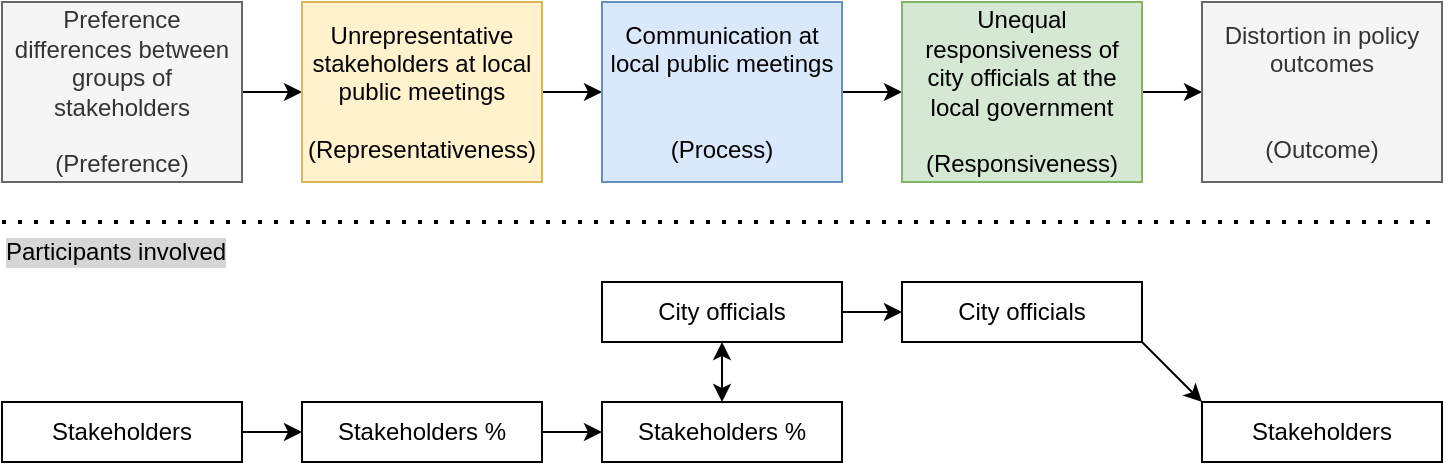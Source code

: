 <mxfile version="23.1.5" type="github">
  <diagram name="Page-1" id="Cs3PEmX1cTq5VMmg_b_n">
    <mxGraphModel dx="828" dy="551" grid="1" gridSize="10" guides="1" tooltips="1" connect="1" arrows="1" fold="1" page="1" pageScale="1" pageWidth="850" pageHeight="1100" math="0" shadow="0">
      <root>
        <mxCell id="0" />
        <mxCell id="1" parent="0" />
        <mxCell id="gPUhUYzJHijc3U4VqbK1-7" style="edgeStyle=orthogonalEdgeStyle;rounded=0;orthogonalLoop=1;jettySize=auto;html=1;exitX=1;exitY=0.5;exitDx=0;exitDy=0;" parent="1" source="gPUhUYzJHijc3U4VqbK1-2" target="gPUhUYzJHijc3U4VqbK1-3" edge="1">
          <mxGeometry relative="1" as="geometry" />
        </mxCell>
        <mxCell id="gPUhUYzJHijc3U4VqbK1-2" value="Preference differences between groups of stakeholders&lt;br&gt;&lt;br&gt;(Preference)" style="rounded=0;whiteSpace=wrap;html=1;fillColor=#f5f5f5;fontColor=#333333;strokeColor=#666666;" parent="1" vertex="1">
          <mxGeometry x="10" y="40" width="120" height="90" as="geometry" />
        </mxCell>
        <mxCell id="gPUhUYzJHijc3U4VqbK1-8" style="edgeStyle=orthogonalEdgeStyle;rounded=0;orthogonalLoop=1;jettySize=auto;html=1;exitX=1;exitY=0.5;exitDx=0;exitDy=0;entryX=0;entryY=0.5;entryDx=0;entryDy=0;" parent="1" source="gPUhUYzJHijc3U4VqbK1-3" target="gPUhUYzJHijc3U4VqbK1-4" edge="1">
          <mxGeometry relative="1" as="geometry" />
        </mxCell>
        <mxCell id="gPUhUYzJHijc3U4VqbK1-3" value="Unrepresentative stakeholders at local public meetings&lt;br&gt;&lt;br&gt;(Representativeness)" style="rounded=0;whiteSpace=wrap;html=1;fillColor=#fff2cc;strokeColor=#d6b656;" parent="1" vertex="1">
          <mxGeometry x="160" y="40" width="120" height="90" as="geometry" />
        </mxCell>
        <mxCell id="gPUhUYzJHijc3U4VqbK1-9" style="edgeStyle=orthogonalEdgeStyle;rounded=0;orthogonalLoop=1;jettySize=auto;html=1;exitX=1;exitY=0.5;exitDx=0;exitDy=0;entryX=0;entryY=0.5;entryDx=0;entryDy=0;" parent="1" source="gPUhUYzJHijc3U4VqbK1-4" target="gPUhUYzJHijc3U4VqbK1-5" edge="1">
          <mxGeometry relative="1" as="geometry" />
        </mxCell>
        <mxCell id="gPUhUYzJHijc3U4VqbK1-4" value="Communication at local public meetings&lt;br&gt;&lt;br&gt;&lt;br&gt;(Process)" style="rounded=0;whiteSpace=wrap;html=1;fillColor=#dae8fc;strokeColor=#6c8ebf;" parent="1" vertex="1">
          <mxGeometry x="310" y="40" width="120" height="90" as="geometry" />
        </mxCell>
        <mxCell id="gPUhUYzJHijc3U4VqbK1-10" style="edgeStyle=orthogonalEdgeStyle;rounded=0;orthogonalLoop=1;jettySize=auto;html=1;exitX=1;exitY=0.5;exitDx=0;exitDy=0;" parent="1" source="gPUhUYzJHijc3U4VqbK1-5" target="gPUhUYzJHijc3U4VqbK1-6" edge="1">
          <mxGeometry relative="1" as="geometry" />
        </mxCell>
        <mxCell id="gPUhUYzJHijc3U4VqbK1-5" value="Unequal responsiveness of city officials at the local government&lt;br&gt;&lt;br&gt;(Responsiveness)" style="rounded=0;whiteSpace=wrap;html=1;fillColor=#d5e8d4;strokeColor=#82b366;" parent="1" vertex="1">
          <mxGeometry x="460" y="40" width="120" height="90" as="geometry" />
        </mxCell>
        <mxCell id="gPUhUYzJHijc3U4VqbK1-6" value="Distortion in policy outcomes&lt;br&gt;&lt;br&gt;&lt;br&gt;(Outcome)" style="rounded=0;whiteSpace=wrap;html=1;fillColor=#f5f5f5;strokeColor=#666666;fontColor=#333333;" parent="1" vertex="1">
          <mxGeometry x="610" y="40" width="120" height="90" as="geometry" />
        </mxCell>
        <mxCell id="gPUhUYzJHijc3U4VqbK1-18" style="edgeStyle=orthogonalEdgeStyle;rounded=0;orthogonalLoop=1;jettySize=auto;html=1;exitX=1;exitY=0.5;exitDx=0;exitDy=0;" parent="1" source="gPUhUYzJHijc3U4VqbK1-11" target="gPUhUYzJHijc3U4VqbK1-12" edge="1">
          <mxGeometry relative="1" as="geometry" />
        </mxCell>
        <mxCell id="gPUhUYzJHijc3U4VqbK1-11" value="Stakeholders" style="rounded=0;whiteSpace=wrap;html=1;" parent="1" vertex="1">
          <mxGeometry x="10" y="240" width="120" height="30" as="geometry" />
        </mxCell>
        <mxCell id="gPUhUYzJHijc3U4VqbK1-19" style="edgeStyle=orthogonalEdgeStyle;rounded=0;orthogonalLoop=1;jettySize=auto;html=1;exitX=1;exitY=0.5;exitDx=0;exitDy=0;" parent="1" source="gPUhUYzJHijc3U4VqbK1-12" target="gPUhUYzJHijc3U4VqbK1-13" edge="1">
          <mxGeometry relative="1" as="geometry" />
        </mxCell>
        <mxCell id="gPUhUYzJHijc3U4VqbK1-12" value="Stakeholders %" style="rounded=0;whiteSpace=wrap;html=1;" parent="1" vertex="1">
          <mxGeometry x="160" y="240" width="120" height="30" as="geometry" />
        </mxCell>
        <mxCell id="gPUhUYzJHijc3U4VqbK1-13" value="Stakeholders %" style="rounded=0;whiteSpace=wrap;html=1;" parent="1" vertex="1">
          <mxGeometry x="310" y="240" width="120" height="30" as="geometry" />
        </mxCell>
        <mxCell id="gPUhUYzJHijc3U4VqbK1-20" style="edgeStyle=orthogonalEdgeStyle;rounded=0;orthogonalLoop=1;jettySize=auto;html=1;exitX=1;exitY=0.5;exitDx=0;exitDy=0;" parent="1" source="gPUhUYzJHijc3U4VqbK1-14" target="gPUhUYzJHijc3U4VqbK1-15" edge="1">
          <mxGeometry relative="1" as="geometry" />
        </mxCell>
        <mxCell id="gPUhUYzJHijc3U4VqbK1-54" style="edgeStyle=orthogonalEdgeStyle;rounded=0;orthogonalLoop=1;jettySize=auto;html=1;exitX=0.5;exitY=1;exitDx=0;exitDy=0;entryX=0.5;entryY=0;entryDx=0;entryDy=0;startArrow=classic;startFill=1;" parent="1" source="gPUhUYzJHijc3U4VqbK1-14" target="gPUhUYzJHijc3U4VqbK1-13" edge="1">
          <mxGeometry relative="1" as="geometry" />
        </mxCell>
        <mxCell id="gPUhUYzJHijc3U4VqbK1-14" value="City officials" style="rounded=0;whiteSpace=wrap;html=1;" parent="1" vertex="1">
          <mxGeometry x="310" y="180" width="120" height="30" as="geometry" />
        </mxCell>
        <mxCell id="gPUhUYzJHijc3U4VqbK1-21" style="rounded=0;orthogonalLoop=1;jettySize=auto;html=1;exitX=1;exitY=1;exitDx=0;exitDy=0;entryX=0;entryY=0;entryDx=0;entryDy=0;" parent="1" source="gPUhUYzJHijc3U4VqbK1-15" target="gPUhUYzJHijc3U4VqbK1-16" edge="1">
          <mxGeometry relative="1" as="geometry" />
        </mxCell>
        <mxCell id="gPUhUYzJHijc3U4VqbK1-15" value="City officials" style="rounded=0;whiteSpace=wrap;html=1;" parent="1" vertex="1">
          <mxGeometry x="460" y="180" width="120" height="30" as="geometry" />
        </mxCell>
        <mxCell id="gPUhUYzJHijc3U4VqbK1-16" value="Stakeholders" style="rounded=0;whiteSpace=wrap;html=1;" parent="1" vertex="1">
          <mxGeometry x="610" y="240" width="120" height="30" as="geometry" />
        </mxCell>
        <mxCell id="gPUhUYzJHijc3U4VqbK1-58" value="Participants involved" style="text;html=1;strokeColor=none;fillColor=none;align=left;verticalAlign=middle;whiteSpace=wrap;rounded=0;labelBackgroundColor=#d6d6d6;" parent="1" vertex="1">
          <mxGeometry x="10" y="150" width="220" height="30" as="geometry" />
        </mxCell>
        <mxCell id="gPUhUYzJHijc3U4VqbK1-59" value="" style="endArrow=none;dashed=1;html=1;dashPattern=1 3;strokeWidth=2;rounded=0;" parent="1" edge="1">
          <mxGeometry width="50" height="50" relative="1" as="geometry">
            <mxPoint x="10" y="150" as="sourcePoint" />
            <mxPoint x="730" y="150" as="targetPoint" />
          </mxGeometry>
        </mxCell>
      </root>
    </mxGraphModel>
  </diagram>
</mxfile>
